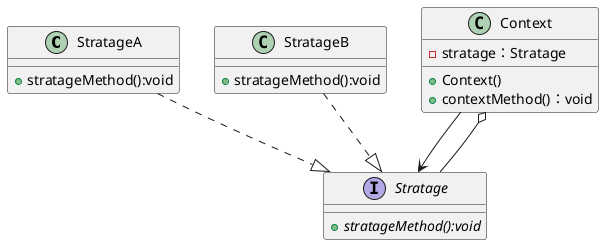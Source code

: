@startuml

StratageA..|>Stratage
StratageB..|>Stratage
Context-->Stratage
Context o--Stratage

class Context{
	- stratage：Stratage
	+ Context()
	+contextMethod()：void
	
}

Interface Stratage{
	+{abstract} stratageMethod():void

}

Class StratageA{
	+stratageMethod():void
}

Class StratageB{
	+stratageMethod():void
}

@enduml